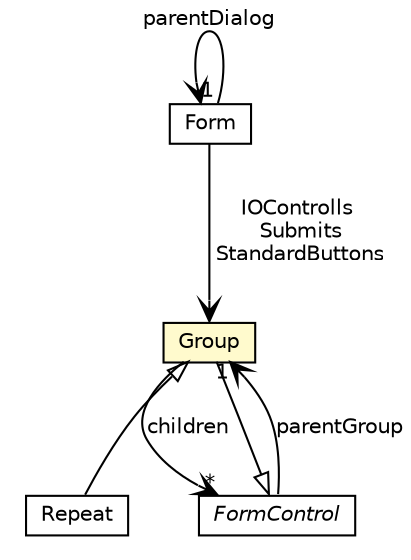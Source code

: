 #!/usr/local/bin/dot
#
# Class diagram 
# Generated by UMLGraph version R5_6-24-gf6e263 (http://www.umlgraph.org/)
#

digraph G {
	edge [fontname="Helvetica",fontsize=10,labelfontname="Helvetica",labelfontsize=10];
	node [fontname="Helvetica",fontsize=10,shape=plaintext];
	nodesep=0.25;
	ranksep=0.5;
	// org.universAAL.middleware.ui.rdf.Group
	c4287942 [label=<<table title="org.universAAL.middleware.ui.rdf.Group" border="0" cellborder="1" cellspacing="0" cellpadding="2" port="p" bgcolor="lemonChiffon" href="./Group.html">
		<tr><td><table border="0" cellspacing="0" cellpadding="1">
<tr><td align="center" balign="center"> Group </td></tr>
		</table></td></tr>
		</table>>, URL="./Group.html", fontname="Helvetica", fontcolor="black", fontsize=10.0];
	// org.universAAL.middleware.ui.rdf.Form
	c4287943 [label=<<table title="org.universAAL.middleware.ui.rdf.Form" border="0" cellborder="1" cellspacing="0" cellpadding="2" port="p" href="./Form.html">
		<tr><td><table border="0" cellspacing="0" cellpadding="1">
<tr><td align="center" balign="center"> Form </td></tr>
		</table></td></tr>
		</table>>, URL="./Form.html", fontname="Helvetica", fontcolor="black", fontsize=10.0];
	// org.universAAL.middleware.ui.rdf.Repeat
	c4287950 [label=<<table title="org.universAAL.middleware.ui.rdf.Repeat" border="0" cellborder="1" cellspacing="0" cellpadding="2" port="p" href="./Repeat.html">
		<tr><td><table border="0" cellspacing="0" cellpadding="1">
<tr><td align="center" balign="center"> Repeat </td></tr>
		</table></td></tr>
		</table>>, URL="./Repeat.html", fontname="Helvetica", fontcolor="black", fontsize=10.0];
	// org.universAAL.middleware.ui.rdf.FormControl
	c4287953 [label=<<table title="org.universAAL.middleware.ui.rdf.FormControl" border="0" cellborder="1" cellspacing="0" cellpadding="2" port="p" href="./FormControl.html">
		<tr><td><table border="0" cellspacing="0" cellpadding="1">
<tr><td align="center" balign="center"><font face="Helvetica-Oblique"> FormControl </font></td></tr>
		</table></td></tr>
		</table>>, URL="./FormControl.html", fontname="Helvetica", fontcolor="black", fontsize=10.0];
	//org.universAAL.middleware.ui.rdf.Group extends org.universAAL.middleware.ui.rdf.FormControl
	c4287953:p -> c4287942:p [dir=back,arrowtail=empty];
	// org.universAAL.middleware.ui.rdf.Group NAVASSOC org.universAAL.middleware.ui.rdf.FormControl
	c4287942:p -> c4287953:p [taillabel="", label="children", headlabel="*", fontname="Helvetica", fontcolor="black", fontsize=10.0, color="black", arrowhead=open];
	// org.universAAL.middleware.ui.rdf.Form NAVASSOC org.universAAL.middleware.ui.rdf.Group
	c4287943:p -> c4287942:p [taillabel="", label="IOControlls\n Submits\n StandardButtons", headlabel="", fontname="Helvetica", fontcolor="black", fontsize=10.0, color="black", arrowhead=open];
	// org.universAAL.middleware.ui.rdf.Form NAVASSOC org.universAAL.middleware.ui.rdf.Form
	c4287943:p -> c4287943:p [taillabel="", label="parentDialog", headlabel="1", fontname="Helvetica", fontcolor="black", fontsize=10.0, color="black", arrowhead=open];
	//org.universAAL.middleware.ui.rdf.Repeat extends org.universAAL.middleware.ui.rdf.Group
	c4287942:p -> c4287950:p [dir=back,arrowtail=empty];
	// org.universAAL.middleware.ui.rdf.FormControl NAVASSOC org.universAAL.middleware.ui.rdf.Group
	c4287953:p -> c4287942:p [taillabel="", label="parentGroup", headlabel="1", fontname="Helvetica", fontcolor="black", fontsize=10.0, color="black", arrowhead=open];
}

